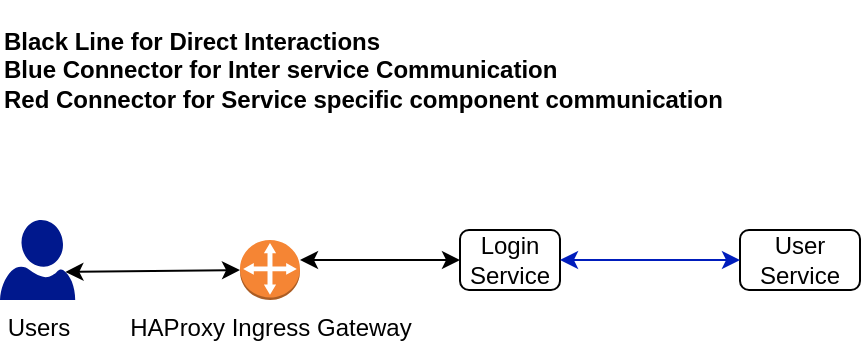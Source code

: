 <mxfile version="13.3.1" type="device" pages="2"><diagram name="Application Architecture" id="c7558073-3199-34d8-9f00-42111426c3f3"><mxGraphModel dx="1463" dy="846" grid="1" gridSize="10" guides="1" tooltips="1" connect="1" arrows="1" fold="1" page="1" pageScale="1" pageWidth="826" pageHeight="1169" background="#ffffff" math="0" shadow="0"><root><mxCell id="0"/><mxCell id="1" parent="0"/><mxCell id="3YUE2IiKCgSL2Ah3_RRr-96" value="HAProxy Ingress Gateway" style="outlineConnect=0;dashed=0;verticalLabelPosition=bottom;verticalAlign=top;align=center;html=1;shape=mxgraph.aws3.customer_gateway;fillColor=#F58534;gradientColor=none;" parent="1" vertex="1"><mxGeometry x="200" y="320" width="30" height="30" as="geometry"/></mxCell><mxCell id="3YUE2IiKCgSL2Ah3_RRr-98" value="Users" style="aspect=fixed;pointerEvents=1;shadow=0;dashed=0;html=1;strokeColor=none;labelPosition=center;verticalLabelPosition=bottom;verticalAlign=top;align=center;fillColor=#00188D;shape=mxgraph.azure.user" parent="1" vertex="1"><mxGeometry x="80" y="310" width="37.6" height="40" as="geometry"/></mxCell><mxCell id="3YUE2IiKCgSL2Ah3_RRr-99" value="" style="endArrow=classic;startArrow=classic;html=1;exitX=0.87;exitY=0.65;exitDx=0;exitDy=0;exitPerimeter=0;entryX=0;entryY=0.5;entryDx=0;entryDy=0;entryPerimeter=0;" parent="1" source="3YUE2IiKCgSL2Ah3_RRr-98" target="3YUE2IiKCgSL2Ah3_RRr-96" edge="1"><mxGeometry width="50" height="50" relative="1" as="geometry"><mxPoint x="200" y="400" as="sourcePoint"/><mxPoint x="250" y="350" as="targetPoint"/></mxGeometry></mxCell><mxCell id="3YUE2IiKCgSL2Ah3_RRr-100" value="Login Service" style="rounded=1;whiteSpace=wrap;html=1;" parent="1" vertex="1"><mxGeometry x="310" y="315" width="50" height="30" as="geometry"/></mxCell><mxCell id="3YUE2IiKCgSL2Ah3_RRr-101" value="" style="endArrow=classic;startArrow=classic;html=1;entryX=0;entryY=0.5;entryDx=0;entryDy=0;" parent="1" target="3YUE2IiKCgSL2Ah3_RRr-100" edge="1"><mxGeometry width="50" height="50" relative="1" as="geometry"><mxPoint x="230" y="330" as="sourcePoint"/><mxPoint x="280" y="280" as="targetPoint"/></mxGeometry></mxCell><mxCell id="3YUE2IiKCgSL2Ah3_RRr-102" value="User Service" style="rounded=1;whiteSpace=wrap;html=1;" parent="1" vertex="1"><mxGeometry x="450" y="315" width="60" height="30" as="geometry"/></mxCell><mxCell id="3YUE2IiKCgSL2Ah3_RRr-103" value="" style="endArrow=classic;startArrow=classic;html=1;entryX=1;entryY=0.5;entryDx=0;entryDy=0;exitX=0;exitY=0.5;exitDx=0;exitDy=0;fillColor=#0050ef;strokeColor=#001DBC;" parent="1" source="3YUE2IiKCgSL2Ah3_RRr-102" target="3YUE2IiKCgSL2Ah3_RRr-100" edge="1"><mxGeometry width="50" height="50" relative="1" as="geometry"><mxPoint x="310" y="315" as="sourcePoint"/><mxPoint x="360" y="265" as="targetPoint"/></mxGeometry></mxCell><mxCell id="3YUE2IiKCgSL2Ah3_RRr-106" value="&lt;b&gt;Black Line for Direct Interactions&lt;br&gt;Blue Connector for Inter service Communication&lt;br&gt;Red Connector for Service specific component communication&lt;/b&gt;" style="text;html=1;strokeColor=none;fillColor=none;align=left;verticalAlign=middle;whiteSpace=wrap;rounded=0;" parent="1" vertex="1"><mxGeometry x="80" y="200" width="390" height="70" as="geometry"/></mxCell></root></mxGraphModel></diagram><diagram id="H24QBWL7wJzdISFr3Qil" name="Login Flow"><mxGraphModel dx="1024" dy="592" grid="1" gridSize="10" guides="1" tooltips="1" connect="1" arrows="1" fold="1" page="1" pageScale="1" pageWidth="850" pageHeight="1100" math="0" shadow="0"><root><mxCell id="ITOJQT7mz1pohmzEeHGZ-0"/><mxCell id="ITOJQT7mz1pohmzEeHGZ-1" parent="ITOJQT7mz1pohmzEeHGZ-0"/><mxCell id="09l_rxN5fWJaOCG7g5y6-0" value="HAProxy Ingress Gateway" style="outlineConnect=0;dashed=0;verticalLabelPosition=bottom;verticalAlign=top;align=center;html=1;shape=mxgraph.aws3.customer_gateway;fillColor=#F58534;gradientColor=none;" parent="ITOJQT7mz1pohmzEeHGZ-1" vertex="1"><mxGeometry x="170" y="130" width="30" height="30" as="geometry"/></mxCell><mxCell id="09l_rxN5fWJaOCG7g5y6-1" value="Users" style="aspect=fixed;pointerEvents=1;shadow=0;dashed=0;html=1;strokeColor=none;labelPosition=center;verticalLabelPosition=bottom;verticalAlign=top;align=center;fillColor=#00188D;shape=mxgraph.azure.user" parent="ITOJQT7mz1pohmzEeHGZ-1" vertex="1"><mxGeometry x="50" y="120" width="37.6" height="40" as="geometry"/></mxCell><mxCell id="09l_rxN5fWJaOCG7g5y6-2" value="" style="endArrow=classic;startArrow=classic;html=1;exitX=0.87;exitY=0.65;exitDx=0;exitDy=0;exitPerimeter=0;entryX=0;entryY=0.5;entryDx=0;entryDy=0;entryPerimeter=0;" parent="ITOJQT7mz1pohmzEeHGZ-1" source="09l_rxN5fWJaOCG7g5y6-1" target="09l_rxN5fWJaOCG7g5y6-0" edge="1"><mxGeometry width="50" height="50" relative="1" as="geometry"><mxPoint x="170" y="220" as="sourcePoint"/><mxPoint x="220" y="170" as="targetPoint"/></mxGeometry></mxCell><mxCell id="09l_rxN5fWJaOCG7g5y6-3" value="Login Service" style="rounded=1;whiteSpace=wrap;html=1;" parent="ITOJQT7mz1pohmzEeHGZ-1" vertex="1"><mxGeometry x="330" y="130" width="50" height="30" as="geometry"/></mxCell><mxCell id="09l_rxN5fWJaOCG7g5y6-4" value="" style="endArrow=classic;startArrow=classic;html=1;entryX=0;entryY=0.5;entryDx=0;entryDy=0;exitX=1;exitY=0.5;exitDx=0;exitDy=0;exitPerimeter=0;" parent="ITOJQT7mz1pohmzEeHGZ-1" source="09l_rxN5fWJaOCG7g5y6-0" target="09l_rxN5fWJaOCG7g5y6-3" edge="1"><mxGeometry width="50" height="50" relative="1" as="geometry"><mxPoint x="200" y="150" as="sourcePoint"/><mxPoint x="250" y="100" as="targetPoint"/></mxGeometry></mxCell><mxCell id="09l_rxN5fWJaOCG7g5y6-5" value="User Service" style="rounded=1;whiteSpace=wrap;html=1;" parent="ITOJQT7mz1pohmzEeHGZ-1" vertex="1"><mxGeometry x="325" y="250" width="60" height="30" as="geometry"/></mxCell><mxCell id="09l_rxN5fWJaOCG7g5y6-6" value="" style="endArrow=classic;startArrow=classic;html=1;entryX=0.5;entryY=1;entryDx=0;entryDy=0;exitX=0.5;exitY=0;exitDx=0;exitDy=0;fillColor=#0050ef;strokeColor=#001DBC;" parent="ITOJQT7mz1pohmzEeHGZ-1" source="09l_rxN5fWJaOCG7g5y6-5" target="09l_rxN5fWJaOCG7g5y6-3" edge="1"><mxGeometry width="50" height="50" relative="1" as="geometry"><mxPoint x="280" y="135" as="sourcePoint"/><mxPoint x="330" y="85" as="targetPoint"/></mxGeometry></mxCell><mxCell id="09l_rxN5fWJaOCG7g5y6-9" value="&lt;b&gt;Black Line for Direct Interactions&lt;br&gt;Blue Connector for Inter service Communication&lt;br&gt;Red Connector for Service specific component communication&lt;/b&gt;" style="text;html=1;strokeColor=none;fillColor=none;align=left;verticalAlign=middle;whiteSpace=wrap;rounded=0;" parent="ITOJQT7mz1pohmzEeHGZ-1" vertex="1"><mxGeometry x="50" y="10" width="390" height="70" as="geometry"/></mxCell><mxCell id="09l_rxN5fWJaOCG7g5y6-10" style="edgeStyle=orthogonalEdgeStyle;rounded=0;orthogonalLoop=1;jettySize=auto;html=1;exitX=0.5;exitY=1;exitDx=0;exitDy=0;" parent="ITOJQT7mz1pohmzEeHGZ-1" source="09l_rxN5fWJaOCG7g5y6-5" target="09l_rxN5fWJaOCG7g5y6-5" edge="1"><mxGeometry relative="1" as="geometry"/></mxCell><mxCell id="09l_rxN5fWJaOCG7g5y6-12" value="&lt;div style=&quot;text-align: left&quot;&gt;&lt;span&gt;&lt;b&gt;Login:&lt;/b&gt;&lt;/span&gt;&lt;/div&gt;&lt;div style=&quot;text-align: left&quot;&gt;&lt;span&gt;1. User is directed to Login Service Cluster through Ingress&lt;/span&gt;&lt;/div&gt;&lt;div style=&quot;text-align: left&quot;&gt;&lt;span&gt;2. User is checked if exists in Cache, if not user is fetched from DB and stored in Cache along with User access token&lt;/span&gt;&lt;/div&gt;&lt;div style=&quot;text-align: left&quot;&gt;&lt;br&gt;&lt;/div&gt;&lt;div style=&quot;text-align: left&quot;&gt;&lt;b&gt;User Signup:&lt;/b&gt;&lt;/div&gt;&lt;div style=&quot;text-align: left&quot;&gt;1. User is directed to Login Service Cluster through Ingress&lt;b&gt;&lt;br&gt;&lt;/b&gt;&lt;/div&gt;&lt;div style=&quot;text-align: left&quot;&gt;2. New user is created in Login DB and new entry for User details is created through inter service call from Login service.&lt;/div&gt;&lt;div style=&quot;text-align: left&quot;&gt;&lt;br&gt;&lt;/div&gt;&lt;div style=&quot;text-align: left&quot;&gt;&lt;b&gt;Logout:&lt;/b&gt;&lt;/div&gt;&lt;div style=&quot;text-align: left&quot;&gt;&lt;div&gt;1. User is directed to Login Service Cluster through Ingress&lt;b&gt;&lt;br&gt;&lt;/b&gt;&lt;/div&gt;&lt;div&gt;2. If User is already authenticated will be allowed to be logged out through Login Service&lt;/div&gt;&lt;div&gt;&lt;br&gt;&lt;/div&gt;&lt;div&gt;&lt;b&gt;Rest Password for Logged In User&lt;/b&gt;&lt;/div&gt;&lt;div&gt;1.&amp;nbsp;&lt;span&gt;User is directed to Login Service Cluster through Ingress&lt;/span&gt;&lt;/div&gt;&lt;div&gt;&lt;span&gt;2. User Password is updated using Login Service&lt;/span&gt;&lt;/div&gt;&lt;div&gt;&lt;span&gt;&lt;br&gt;&lt;/span&gt;&lt;/div&gt;&lt;div&gt;&lt;span&gt;&lt;b&gt;Reset Password - User logged In&lt;/b&gt;&lt;/span&gt;&lt;/div&gt;&lt;div&gt;1.&amp;nbsp;&lt;span&gt;User is directed to Login Service Cluster through Ingress&lt;/span&gt;&lt;br&gt;&lt;/div&gt;&lt;div&gt;&lt;span&gt;2. User details are checked from User Service, if username and email are matched password is reset&lt;/span&gt;&lt;/div&gt;&lt;/div&gt;" style="text;html=1;align=center;verticalAlign=middle;resizable=0;points=[];autosize=1;" parent="ITOJQT7mz1pohmzEeHGZ-1" vertex="1"><mxGeometry x="25" y="340" width="660" height="260" as="geometry"/></mxCell><mxCell id="09l_rxN5fWJaOCG7g5y6-13" value="Login DB" style="strokeWidth=2;html=1;shape=mxgraph.flowchart.database;whiteSpace=wrap;" parent="ITOJQT7mz1pohmzEeHGZ-1" vertex="1"><mxGeometry x="460" y="123.75" width="60" height="42.5" as="geometry"/></mxCell><mxCell id="09l_rxN5fWJaOCG7g5y6-14" value="" style="endArrow=classic;startArrow=classic;html=1;exitX=1;exitY=0.5;exitDx=0;exitDy=0;entryX=0;entryY=0.5;entryDx=0;entryDy=0;entryPerimeter=0;fillColor=#60a917;strokeColor=#2D7600;" parent="ITOJQT7mz1pohmzEeHGZ-1" source="09l_rxN5fWJaOCG7g5y6-3" target="09l_rxN5fWJaOCG7g5y6-13" edge="1"><mxGeometry width="50" height="50" relative="1" as="geometry"><mxPoint x="400" y="160" as="sourcePoint"/><mxPoint x="450" y="110" as="targetPoint"/></mxGeometry></mxCell><mxCell id="09l_rxN5fWJaOCG7g5y6-15" value="User Details DB" style="strokeWidth=2;html=1;shape=mxgraph.flowchart.database;whiteSpace=wrap;" parent="ITOJQT7mz1pohmzEeHGZ-1" vertex="1"><mxGeometry x="460" y="250" width="70" height="30" as="geometry"/></mxCell><mxCell id="09l_rxN5fWJaOCG7g5y6-21" value="" style="endArrow=classic;startArrow=classic;html=1;entryX=0;entryY=0.5;entryDx=0;entryDy=0;entryPerimeter=0;exitX=1;exitY=0.5;exitDx=0;exitDy=0;fillColor=#60a917;strokeColor=#2D7600;" parent="ITOJQT7mz1pohmzEeHGZ-1" source="09l_rxN5fWJaOCG7g5y6-5" target="09l_rxN5fWJaOCG7g5y6-15" edge="1"><mxGeometry width="50" height="50" relative="1" as="geometry"><mxPoint x="400" y="160" as="sourcePoint"/><mxPoint x="450" y="110" as="targetPoint"/></mxGeometry></mxCell></root></mxGraphModel></diagram></mxfile>